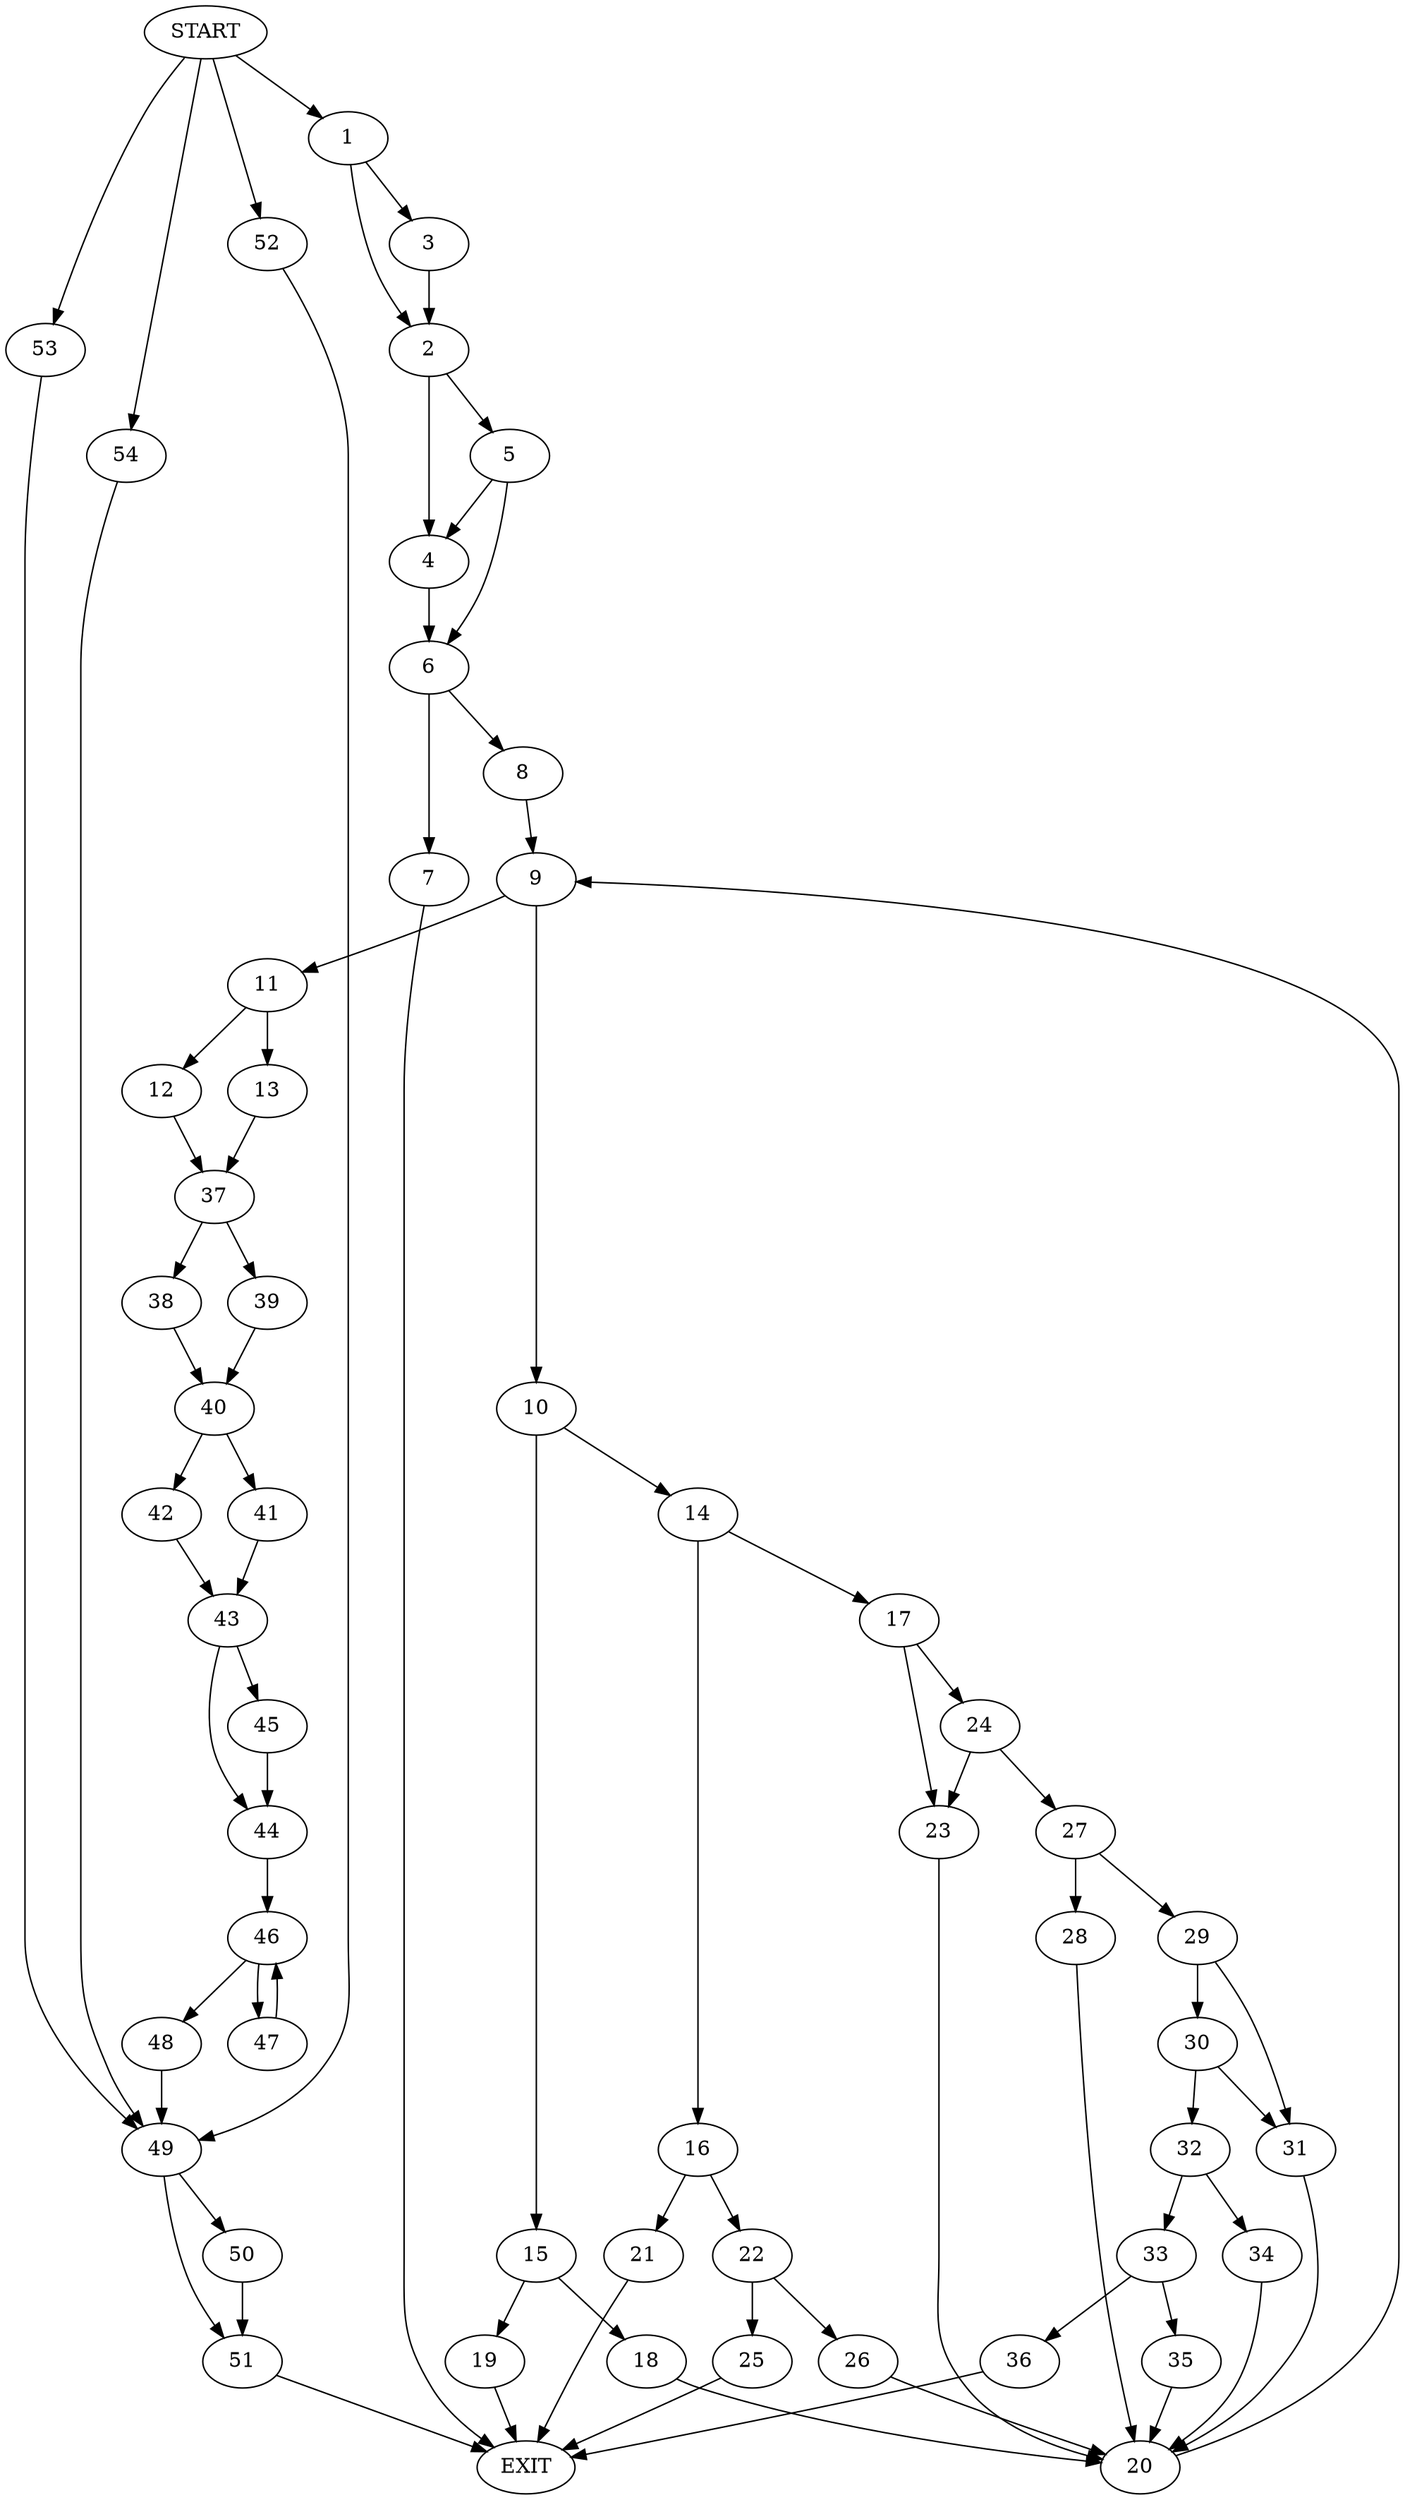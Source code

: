 digraph {
0 [label="START"]
55 [label="EXIT"]
0 -> 1
1 -> 2
1 -> 3
2 -> 4
2 -> 5
3 -> 2
4 -> 6
5 -> 4
5 -> 6
6 -> 7
6 -> 8
7 -> 55
8 -> 9
9 -> 10
9 -> 11
11 -> 12
11 -> 13
10 -> 14
10 -> 15
14 -> 16
14 -> 17
15 -> 18
15 -> 19
19 -> 55
18 -> 20
20 -> 9
16 -> 21
16 -> 22
17 -> 23
17 -> 24
21 -> 55
22 -> 25
22 -> 26
26 -> 20
25 -> 55
24 -> 23
24 -> 27
23 -> 20
27 -> 28
27 -> 29
29 -> 30
29 -> 31
28 -> 20
31 -> 20
30 -> 32
30 -> 31
32 -> 33
32 -> 34
33 -> 35
33 -> 36
34 -> 20
35 -> 20
36 -> 55
13 -> 37
12 -> 37
37 -> 38
37 -> 39
39 -> 40
38 -> 40
40 -> 41
40 -> 42
41 -> 43
42 -> 43
43 -> 44
43 -> 45
44 -> 46
45 -> 44
46 -> 47
46 -> 48
48 -> 49
47 -> 46
49 -> 50
49 -> 51
0 -> 52
52 -> 49
0 -> 53
53 -> 49
0 -> 54
54 -> 49
50 -> 51
51 -> 55
}
